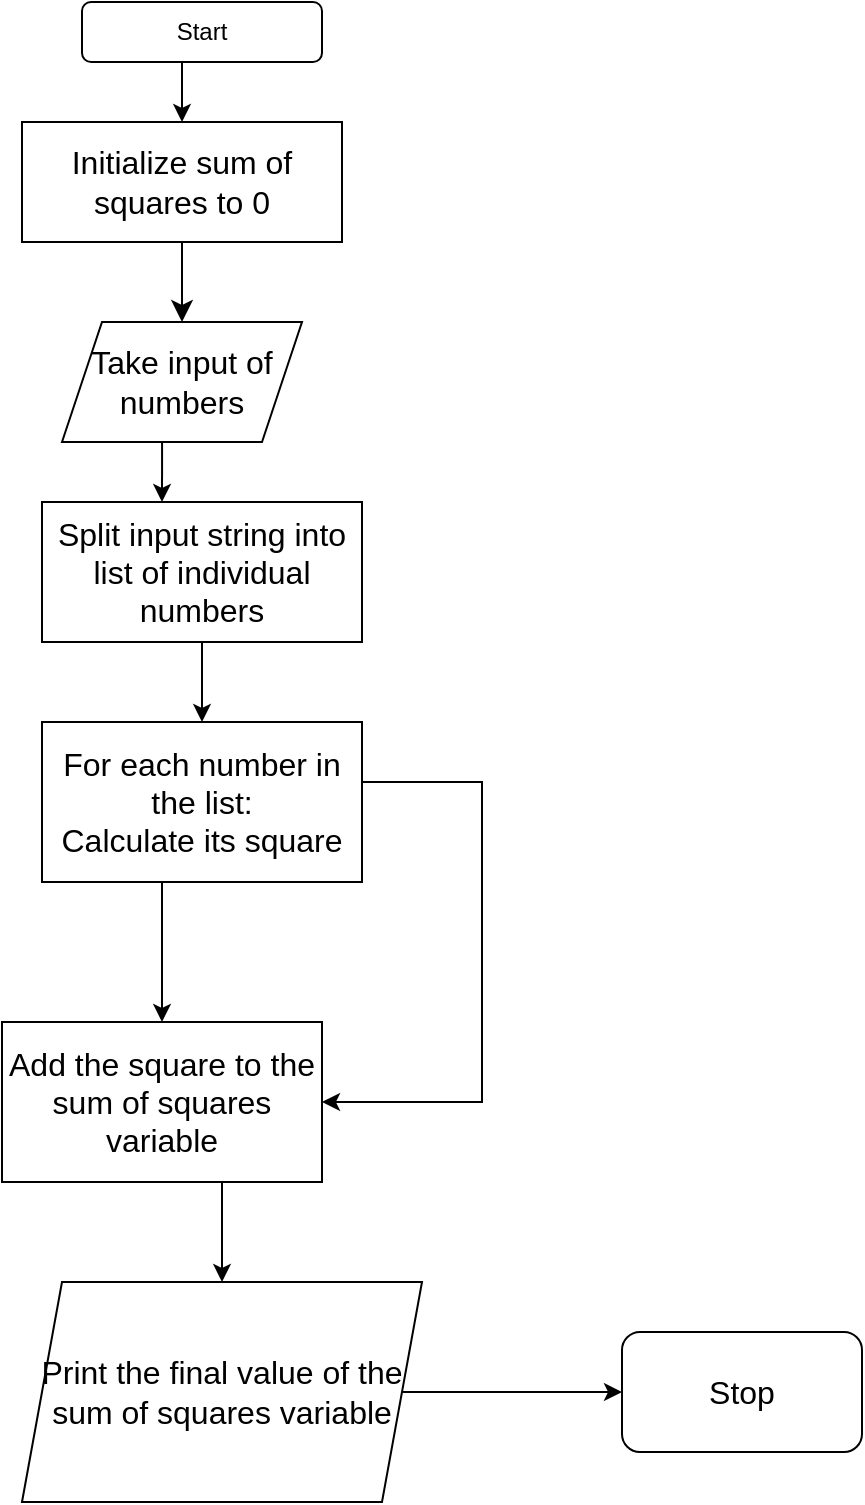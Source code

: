<mxfile version="20.8.23" type="github">
  <diagram name="Page-1" id="PSQ3fo3GOsseWzx3ZaFU">
    <mxGraphModel dx="568" dy="716" grid="0" gridSize="10" guides="1" tooltips="1" connect="1" arrows="1" fold="1" page="0" pageScale="1" pageWidth="827" pageHeight="1169" math="0" shadow="0">
      <root>
        <mxCell id="0" />
        <mxCell id="1" parent="0" />
        <mxCell id="ODb7YuCe97WlUrrvwu7f-1" value="Start" style="rounded=1;whiteSpace=wrap;html=1;fontSize=12;glass=0;strokeWidth=1;shadow=0;" vertex="1" parent="1">
          <mxGeometry x="80" y="40" width="120" height="30" as="geometry" />
        </mxCell>
        <mxCell id="ODb7YuCe97WlUrrvwu7f-2" value="" style="edgeStyle=none;curved=1;rounded=0;orthogonalLoop=1;jettySize=auto;html=1;fontSize=12;startSize=8;endSize=8;" edge="1" parent="1" source="ODb7YuCe97WlUrrvwu7f-3" target="ODb7YuCe97WlUrrvwu7f-4">
          <mxGeometry relative="1" as="geometry" />
        </mxCell>
        <mxCell id="ODb7YuCe97WlUrrvwu7f-3" value="Initialize sum of squares to 0" style="rounded=0;whiteSpace=wrap;html=1;fontSize=16;" vertex="1" parent="1">
          <mxGeometry x="50" y="100" width="160" height="60" as="geometry" />
        </mxCell>
        <mxCell id="ODb7YuCe97WlUrrvwu7f-4" value="Take input of numbers" style="shape=parallelogram;perimeter=parallelogramPerimeter;whiteSpace=wrap;html=1;fixedSize=1;fontSize=16;" vertex="1" parent="1">
          <mxGeometry x="70" y="200" width="120" height="60" as="geometry" />
        </mxCell>
        <mxCell id="ODb7YuCe97WlUrrvwu7f-5" value="Split input string into list of individual numbers" style="rounded=0;whiteSpace=wrap;html=1;fontSize=16;" vertex="1" parent="1">
          <mxGeometry x="60" y="290" width="160" height="70" as="geometry" />
        </mxCell>
        <mxCell id="ODb7YuCe97WlUrrvwu7f-6" value="For each number in the list:&lt;br&gt;Calculate its square" style="rounded=0;whiteSpace=wrap;html=1;fontSize=16;" vertex="1" parent="1">
          <mxGeometry x="60" y="400" width="160" height="80" as="geometry" />
        </mxCell>
        <mxCell id="ODb7YuCe97WlUrrvwu7f-7" style="edgeStyle=none;curved=1;rounded=0;orthogonalLoop=1;jettySize=auto;html=1;entryX=1;entryY=0.5;entryDx=0;entryDy=0;fontSize=12;startSize=8;endSize=8;" edge="1" parent="1" source="ODb7YuCe97WlUrrvwu7f-1" target="ODb7YuCe97WlUrrvwu7f-1">
          <mxGeometry relative="1" as="geometry" />
        </mxCell>
        <mxCell id="ODb7YuCe97WlUrrvwu7f-8" style="edgeStyle=none;curved=1;rounded=0;orthogonalLoop=1;jettySize=auto;html=1;entryX=0.5;entryY=1;entryDx=0;entryDy=0;fontSize=12;startSize=8;endSize=8;" edge="1" parent="1" source="ODb7YuCe97WlUrrvwu7f-1" target="ODb7YuCe97WlUrrvwu7f-1">
          <mxGeometry relative="1" as="geometry" />
        </mxCell>
        <mxCell id="ODb7YuCe97WlUrrvwu7f-9" value="" style="orthogonalLoop=1;jettySize=auto;html=1;rounded=0;fontSize=12;entryX=0.375;entryY=0;entryDx=0;entryDy=0;entryPerimeter=0;exitX=0.417;exitY=1;exitDx=0;exitDy=0;exitPerimeter=0;" edge="1" parent="1" source="ODb7YuCe97WlUrrvwu7f-4" target="ODb7YuCe97WlUrrvwu7f-5">
          <mxGeometry width="140" relative="1" as="geometry">
            <mxPoint x="120" y="260" as="sourcePoint" />
            <mxPoint x="270" y="260" as="targetPoint" />
          </mxGeometry>
        </mxCell>
        <mxCell id="ODb7YuCe97WlUrrvwu7f-10" value="" style="edgeStyle=none;orthogonalLoop=1;jettySize=auto;html=1;rounded=0;fontSize=12;entryX=0.5;entryY=0;entryDx=0;entryDy=0;" edge="1" parent="1" source="ODb7YuCe97WlUrrvwu7f-5" target="ODb7YuCe97WlUrrvwu7f-6">
          <mxGeometry width="140" relative="1" as="geometry">
            <mxPoint x="120" y="350" as="sourcePoint" />
            <mxPoint x="260" y="350" as="targetPoint" />
            <Array as="points" />
          </mxGeometry>
        </mxCell>
        <mxCell id="ODb7YuCe97WlUrrvwu7f-11" value="Add the square to the sum of squares variable" style="rounded=0;whiteSpace=wrap;html=1;fontSize=16;" vertex="1" parent="1">
          <mxGeometry x="40" y="550" width="160" height="80" as="geometry" />
        </mxCell>
        <mxCell id="ODb7YuCe97WlUrrvwu7f-12" value="" style="edgeStyle=orthogonalEdgeStyle;orthogonalLoop=1;jettySize=auto;html=1;rounded=0;fontSize=12;entryX=1;entryY=0.5;entryDx=0;entryDy=0;entryPerimeter=0;exitX=1;exitY=0.25;exitDx=0;exitDy=0;" edge="1" parent="1" source="ODb7YuCe97WlUrrvwu7f-6" target="ODb7YuCe97WlUrrvwu7f-11">
          <mxGeometry width="140" relative="1" as="geometry">
            <mxPoint x="230" y="440" as="sourcePoint" />
            <mxPoint x="240" y="580" as="targetPoint" />
            <Array as="points">
              <mxPoint x="220" y="430" />
              <mxPoint x="280" y="430" />
              <mxPoint x="280" y="590" />
            </Array>
          </mxGeometry>
        </mxCell>
        <mxCell id="ODb7YuCe97WlUrrvwu7f-13" value="" style="edgeStyle=none;orthogonalLoop=1;jettySize=auto;html=1;rounded=0;fontSize=12;entryX=0.5;entryY=0;entryDx=0;entryDy=0;" edge="1" parent="1" source="ODb7YuCe97WlUrrvwu7f-6" target="ODb7YuCe97WlUrrvwu7f-11">
          <mxGeometry width="140" relative="1" as="geometry">
            <mxPoint x="310" y="420" as="sourcePoint" />
            <mxPoint x="290" y="420" as="targetPoint" />
            <Array as="points">
              <mxPoint x="120" y="480" />
            </Array>
          </mxGeometry>
        </mxCell>
        <mxCell id="ODb7YuCe97WlUrrvwu7f-14" value="" style="edgeStyle=none;orthogonalLoop=1;jettySize=auto;html=1;rounded=0;fontSize=12;entryX=0.5;entryY=0;entryDx=0;entryDy=0;" edge="1" parent="1" target="ODb7YuCe97WlUrrvwu7f-16">
          <mxGeometry width="140" relative="1" as="geometry">
            <mxPoint x="150" y="630" as="sourcePoint" />
            <mxPoint x="150" y="670" as="targetPoint" />
            <Array as="points" />
          </mxGeometry>
        </mxCell>
        <mxCell id="ODb7YuCe97WlUrrvwu7f-15" value="" style="edgeStyle=orthogonalEdgeStyle;rounded=0;orthogonalLoop=1;jettySize=auto;html=1;fontSize=12;" edge="1" parent="1" source="ODb7YuCe97WlUrrvwu7f-16" target="ODb7YuCe97WlUrrvwu7f-17">
          <mxGeometry relative="1" as="geometry" />
        </mxCell>
        <mxCell id="ODb7YuCe97WlUrrvwu7f-16" value="Print the final value of the sum of squares variable" style="shape=parallelogram;perimeter=parallelogramPerimeter;whiteSpace=wrap;html=1;fixedSize=1;fontSize=16;" vertex="1" parent="1">
          <mxGeometry x="50" y="680" width="200" height="110" as="geometry" />
        </mxCell>
        <mxCell id="ODb7YuCe97WlUrrvwu7f-17" value="Stop" style="rounded=1;whiteSpace=wrap;html=1;fontSize=16;" vertex="1" parent="1">
          <mxGeometry x="350" y="705" width="120" height="60" as="geometry" />
        </mxCell>
        <mxCell id="ODb7YuCe97WlUrrvwu7f-18" value="" style="edgeStyle=none;orthogonalLoop=1;jettySize=auto;html=1;rounded=0;fontSize=12;" edge="1" parent="1" target="ODb7YuCe97WlUrrvwu7f-3">
          <mxGeometry width="140" relative="1" as="geometry">
            <mxPoint x="130" y="70" as="sourcePoint" />
            <mxPoint x="240" y="140" as="targetPoint" />
            <Array as="points" />
          </mxGeometry>
        </mxCell>
      </root>
    </mxGraphModel>
  </diagram>
</mxfile>
